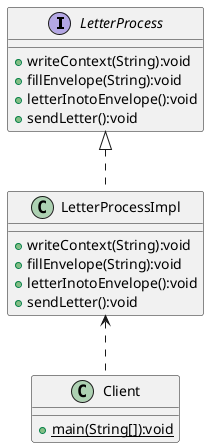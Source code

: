 @startuml
interface LetterProcess{
+writeContext(String):void
+fillEnvelope(String):void
+letterInotoEnvelope():void
+sendLetter():void
}

class LetterProcessImpl{
+writeContext(String):void
+fillEnvelope(String):void
+letterInotoEnvelope():void
+sendLetter():void
}

class Client{
+{static}main(String[]):void
}

LetterProcess <|.. LetterProcessImpl
LetterProcessImpl <.. Client

@enduml